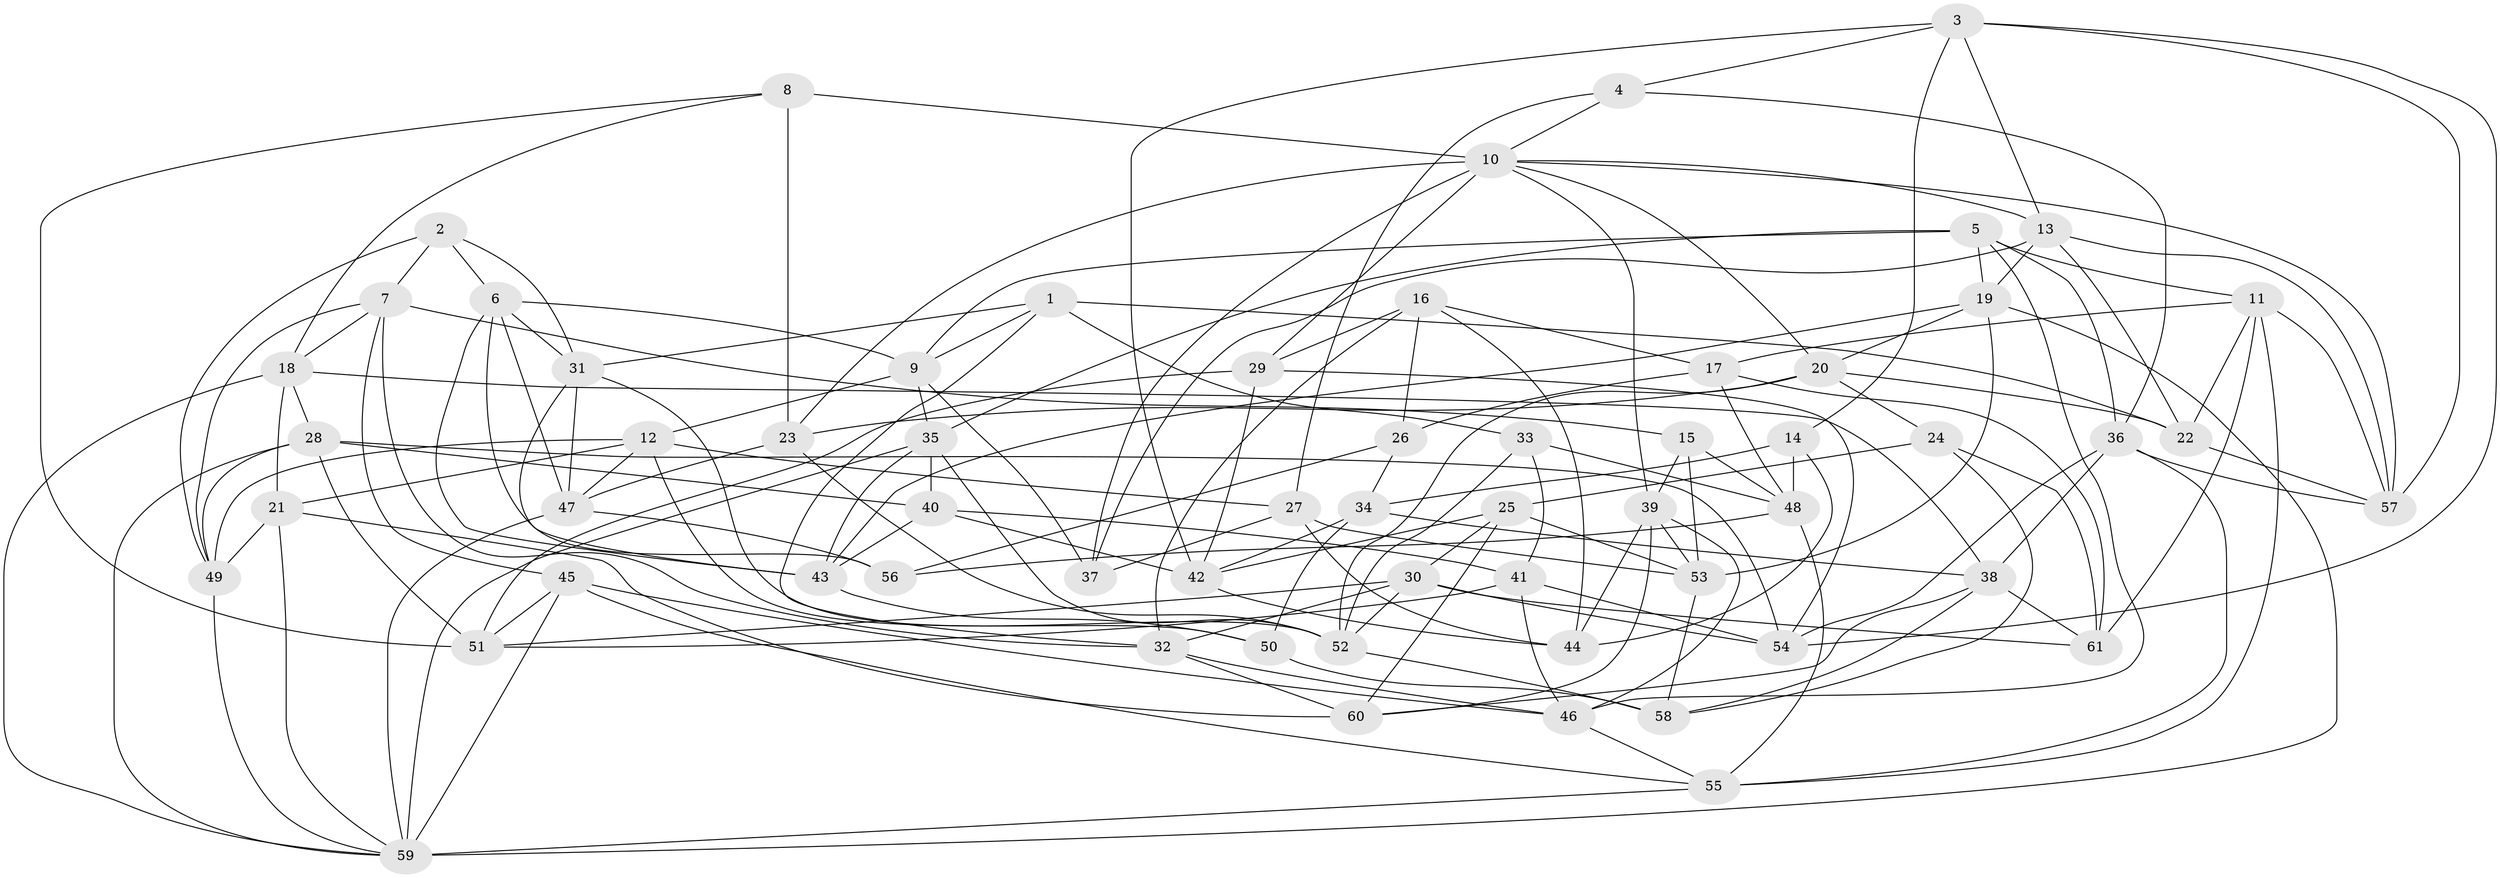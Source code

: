 // original degree distribution, {4: 1.0}
// Generated by graph-tools (version 1.1) at 2025/02/03/09/25 03:02:56]
// undirected, 61 vertices, 167 edges
graph export_dot {
graph [start="1"]
  node [color=gray90,style=filled];
  1;
  2;
  3;
  4;
  5;
  6;
  7;
  8;
  9;
  10;
  11;
  12;
  13;
  14;
  15;
  16;
  17;
  18;
  19;
  20;
  21;
  22;
  23;
  24;
  25;
  26;
  27;
  28;
  29;
  30;
  31;
  32;
  33;
  34;
  35;
  36;
  37;
  38;
  39;
  40;
  41;
  42;
  43;
  44;
  45;
  46;
  47;
  48;
  49;
  50;
  51;
  52;
  53;
  54;
  55;
  56;
  57;
  58;
  59;
  60;
  61;
  1 -- 9 [weight=1.0];
  1 -- 22 [weight=2.0];
  1 -- 31 [weight=1.0];
  1 -- 32 [weight=1.0];
  1 -- 33 [weight=1.0];
  2 -- 6 [weight=1.0];
  2 -- 7 [weight=1.0];
  2 -- 31 [weight=1.0];
  2 -- 49 [weight=1.0];
  3 -- 4 [weight=1.0];
  3 -- 13 [weight=1.0];
  3 -- 14 [weight=1.0];
  3 -- 42 [weight=1.0];
  3 -- 54 [weight=1.0];
  3 -- 57 [weight=1.0];
  4 -- 10 [weight=1.0];
  4 -- 27 [weight=1.0];
  4 -- 36 [weight=1.0];
  5 -- 9 [weight=1.0];
  5 -- 11 [weight=1.0];
  5 -- 19 [weight=1.0];
  5 -- 35 [weight=1.0];
  5 -- 36 [weight=1.0];
  5 -- 46 [weight=1.0];
  6 -- 9 [weight=1.0];
  6 -- 31 [weight=1.0];
  6 -- 43 [weight=1.0];
  6 -- 47 [weight=1.0];
  6 -- 56 [weight=1.0];
  7 -- 15 [weight=1.0];
  7 -- 18 [weight=1.0];
  7 -- 32 [weight=1.0];
  7 -- 45 [weight=1.0];
  7 -- 49 [weight=1.0];
  8 -- 10 [weight=2.0];
  8 -- 18 [weight=1.0];
  8 -- 23 [weight=2.0];
  8 -- 51 [weight=1.0];
  9 -- 12 [weight=1.0];
  9 -- 35 [weight=1.0];
  9 -- 37 [weight=1.0];
  10 -- 13 [weight=1.0];
  10 -- 20 [weight=1.0];
  10 -- 23 [weight=1.0];
  10 -- 29 [weight=1.0];
  10 -- 37 [weight=1.0];
  10 -- 39 [weight=1.0];
  10 -- 57 [weight=1.0];
  11 -- 17 [weight=1.0];
  11 -- 22 [weight=1.0];
  11 -- 55 [weight=1.0];
  11 -- 57 [weight=1.0];
  11 -- 61 [weight=1.0];
  12 -- 21 [weight=1.0];
  12 -- 27 [weight=1.0];
  12 -- 47 [weight=1.0];
  12 -- 49 [weight=1.0];
  12 -- 50 [weight=1.0];
  13 -- 19 [weight=1.0];
  13 -- 22 [weight=1.0];
  13 -- 37 [weight=1.0];
  13 -- 57 [weight=1.0];
  14 -- 34 [weight=1.0];
  14 -- 44 [weight=1.0];
  14 -- 48 [weight=1.0];
  15 -- 39 [weight=1.0];
  15 -- 48 [weight=1.0];
  15 -- 53 [weight=1.0];
  16 -- 17 [weight=1.0];
  16 -- 26 [weight=1.0];
  16 -- 29 [weight=2.0];
  16 -- 32 [weight=1.0];
  16 -- 44 [weight=1.0];
  17 -- 26 [weight=2.0];
  17 -- 48 [weight=1.0];
  17 -- 61 [weight=1.0];
  18 -- 21 [weight=1.0];
  18 -- 28 [weight=1.0];
  18 -- 38 [weight=1.0];
  18 -- 59 [weight=1.0];
  19 -- 20 [weight=1.0];
  19 -- 43 [weight=1.0];
  19 -- 53 [weight=1.0];
  19 -- 59 [weight=1.0];
  20 -- 22 [weight=1.0];
  20 -- 23 [weight=1.0];
  20 -- 24 [weight=1.0];
  20 -- 52 [weight=1.0];
  21 -- 49 [weight=1.0];
  21 -- 59 [weight=1.0];
  21 -- 60 [weight=2.0];
  22 -- 57 [weight=1.0];
  23 -- 47 [weight=1.0];
  23 -- 52 [weight=1.0];
  24 -- 25 [weight=2.0];
  24 -- 58 [weight=1.0];
  24 -- 61 [weight=2.0];
  25 -- 30 [weight=1.0];
  25 -- 42 [weight=1.0];
  25 -- 53 [weight=1.0];
  25 -- 60 [weight=1.0];
  26 -- 34 [weight=2.0];
  26 -- 56 [weight=1.0];
  27 -- 37 [weight=1.0];
  27 -- 44 [weight=2.0];
  27 -- 53 [weight=1.0];
  28 -- 40 [weight=1.0];
  28 -- 49 [weight=1.0];
  28 -- 51 [weight=1.0];
  28 -- 54 [weight=1.0];
  28 -- 59 [weight=1.0];
  29 -- 42 [weight=1.0];
  29 -- 51 [weight=1.0];
  29 -- 54 [weight=1.0];
  30 -- 32 [weight=1.0];
  30 -- 51 [weight=1.0];
  30 -- 52 [weight=1.0];
  30 -- 54 [weight=1.0];
  30 -- 61 [weight=1.0];
  31 -- 43 [weight=1.0];
  31 -- 47 [weight=1.0];
  31 -- 52 [weight=1.0];
  32 -- 46 [weight=1.0];
  32 -- 60 [weight=1.0];
  33 -- 41 [weight=1.0];
  33 -- 48 [weight=1.0];
  33 -- 52 [weight=1.0];
  34 -- 38 [weight=1.0];
  34 -- 42 [weight=1.0];
  34 -- 50 [weight=1.0];
  35 -- 40 [weight=1.0];
  35 -- 43 [weight=1.0];
  35 -- 52 [weight=1.0];
  35 -- 59 [weight=1.0];
  36 -- 38 [weight=1.0];
  36 -- 54 [weight=1.0];
  36 -- 55 [weight=1.0];
  36 -- 57 [weight=1.0];
  38 -- 58 [weight=1.0];
  38 -- 60 [weight=1.0];
  38 -- 61 [weight=1.0];
  39 -- 44 [weight=1.0];
  39 -- 46 [weight=1.0];
  39 -- 53 [weight=1.0];
  39 -- 60 [weight=1.0];
  40 -- 41 [weight=2.0];
  40 -- 42 [weight=1.0];
  40 -- 43 [weight=1.0];
  41 -- 46 [weight=1.0];
  41 -- 51 [weight=1.0];
  41 -- 54 [weight=1.0];
  42 -- 44 [weight=1.0];
  43 -- 50 [weight=1.0];
  45 -- 46 [weight=1.0];
  45 -- 51 [weight=1.0];
  45 -- 55 [weight=1.0];
  45 -- 59 [weight=2.0];
  46 -- 55 [weight=1.0];
  47 -- 56 [weight=1.0];
  47 -- 59 [weight=1.0];
  48 -- 55 [weight=1.0];
  48 -- 56 [weight=1.0];
  49 -- 59 [weight=1.0];
  50 -- 58 [weight=1.0];
  52 -- 58 [weight=2.0];
  53 -- 58 [weight=1.0];
  55 -- 59 [weight=1.0];
}
